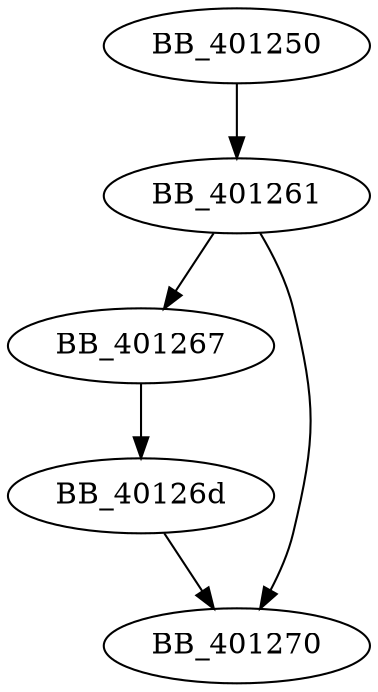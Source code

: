 DiGraph sub_401250{
BB_401250->BB_401261
BB_401261->BB_401267
BB_401261->BB_401270
BB_401267->BB_40126d
BB_40126d->BB_401270
}
